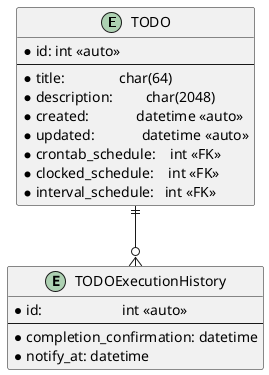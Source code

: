 @startuml
skinparam defaultFontName Source Code Pro
skinparam defaultFontSize 14

entity  TODO {
 * id: int <<auto>>
 --
 * title:               char(64)
 * description:         char(2048)
 * created:             datetime <<auto>>
 * updated:             datetime <<auto>>
 * crontab_schedule:    int <<FK>>
 * clocked_schedule:    int <<FK>>
 * interval_schedule:   int <<FK>>
}

entity TODOExecutionHistory {
 * id:                      int <<auto>>
 --
 * completion_confirmation: datetime
 * notify_at: datetime
}

TODO ||--o{ TODOExecutionHistory
@enduml
